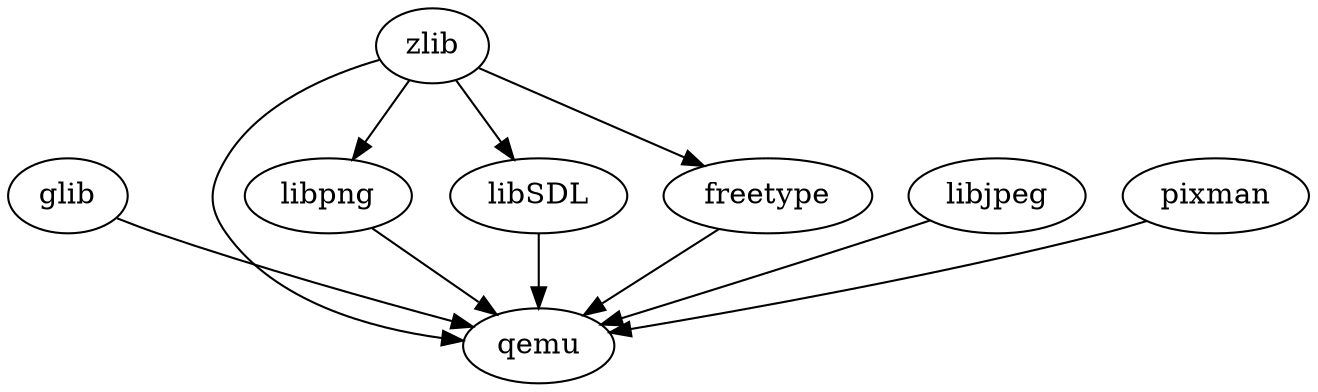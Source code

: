 /*
    dot qemu.dot -T pdf -o qemu.pdf
    dot qemu.dot -T svg -o qemu.svg
 */
digraph "Dependency Graph" {
    glib -> qemu;
    libpng -> qemu;
    libjpeg -> qemu;
    libSDL -> qemu;
    pixman -> qemu;
    zlib -> qemu;
    freetype -> qemu;

    zlib -> freetype;
    zlib -> libpng;
    zlib -> libSDL;
}
